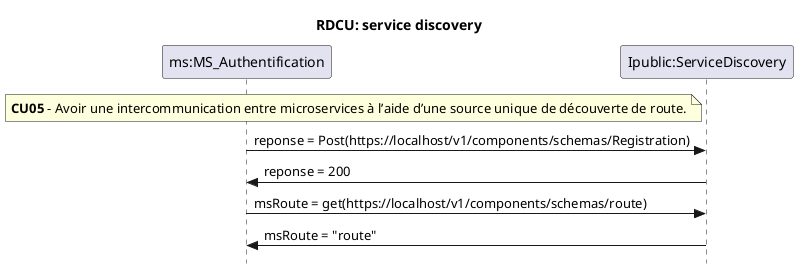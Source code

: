 @startuml
title: RDCU: service discovery
skinparam Style strictuml

participant "ms:MS_Authentification" as ctrl
participant "Ipublic:ServiceDiscovery" as Ipublic

note left of Ipublic: **CU05** - Avoir une intercommunication entre microservices à l’aide d’une source unique de découverte de route.

ctrl -> Ipublic: reponse = Post(https://localhost/v1/components/schemas/Registration)
Ipublic -> ctrl: reponse = 200

ctrl -> Ipublic: msRoute = get(https://localhost/v1/components/schemas/route)
Ipublic -> ctrl: msRoute = "route"

@enduml